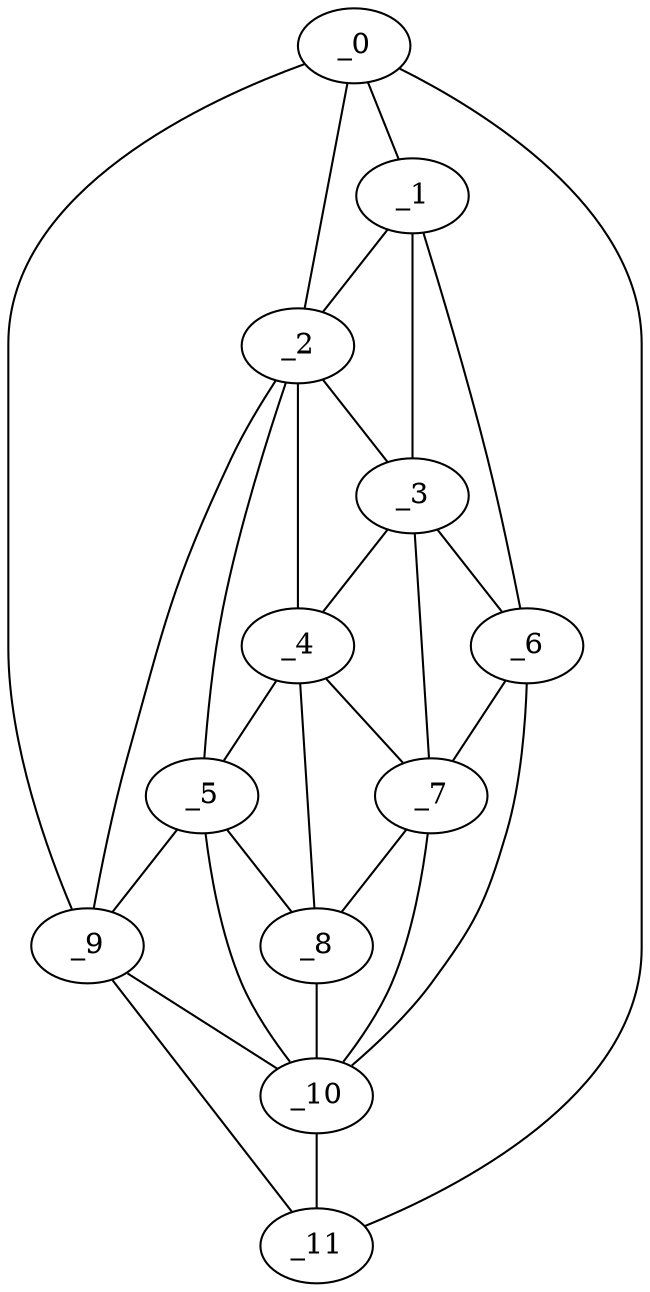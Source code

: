 graph "obj9__200.gxl" {
	_0	 [x=23,
		y=5];
	_1	 [x=31,
		y=4];
	_0 -- _1	 [valence=1];
	_2	 [x=39,
		y=13];
	_0 -- _2	 [valence=1];
	_9	 [x=104,
		y=101];
	_0 -- _9	 [valence=1];
	_11	 [x=107,
		y=106];
	_0 -- _11	 [valence=1];
	_1 -- _2	 [valence=2];
	_3	 [x=53,
		y=5];
	_1 -- _3	 [valence=2];
	_6	 [x=58,
		y=3];
	_1 -- _6	 [valence=1];
	_2 -- _3	 [valence=1];
	_4	 [x=54,
		y=16];
	_2 -- _4	 [valence=1];
	_5	 [x=54,
		y=21];
	_2 -- _5	 [valence=1];
	_2 -- _9	 [valence=2];
	_3 -- _4	 [valence=2];
	_3 -- _6	 [valence=1];
	_7	 [x=61,
		y=6];
	_3 -- _7	 [valence=1];
	_4 -- _5	 [valence=2];
	_4 -- _7	 [valence=2];
	_8	 [x=65,
		y=11];
	_4 -- _8	 [valence=2];
	_5 -- _8	 [valence=2];
	_5 -- _9	 [valence=2];
	_10	 [x=107,
		y=13];
	_5 -- _10	 [valence=2];
	_6 -- _7	 [valence=1];
	_6 -- _10	 [valence=1];
	_7 -- _8	 [valence=1];
	_7 -- _10	 [valence=2];
	_8 -- _10	 [valence=1];
	_9 -- _10	 [valence=2];
	_9 -- _11	 [valence=2];
	_10 -- _11	 [valence=1];
}
